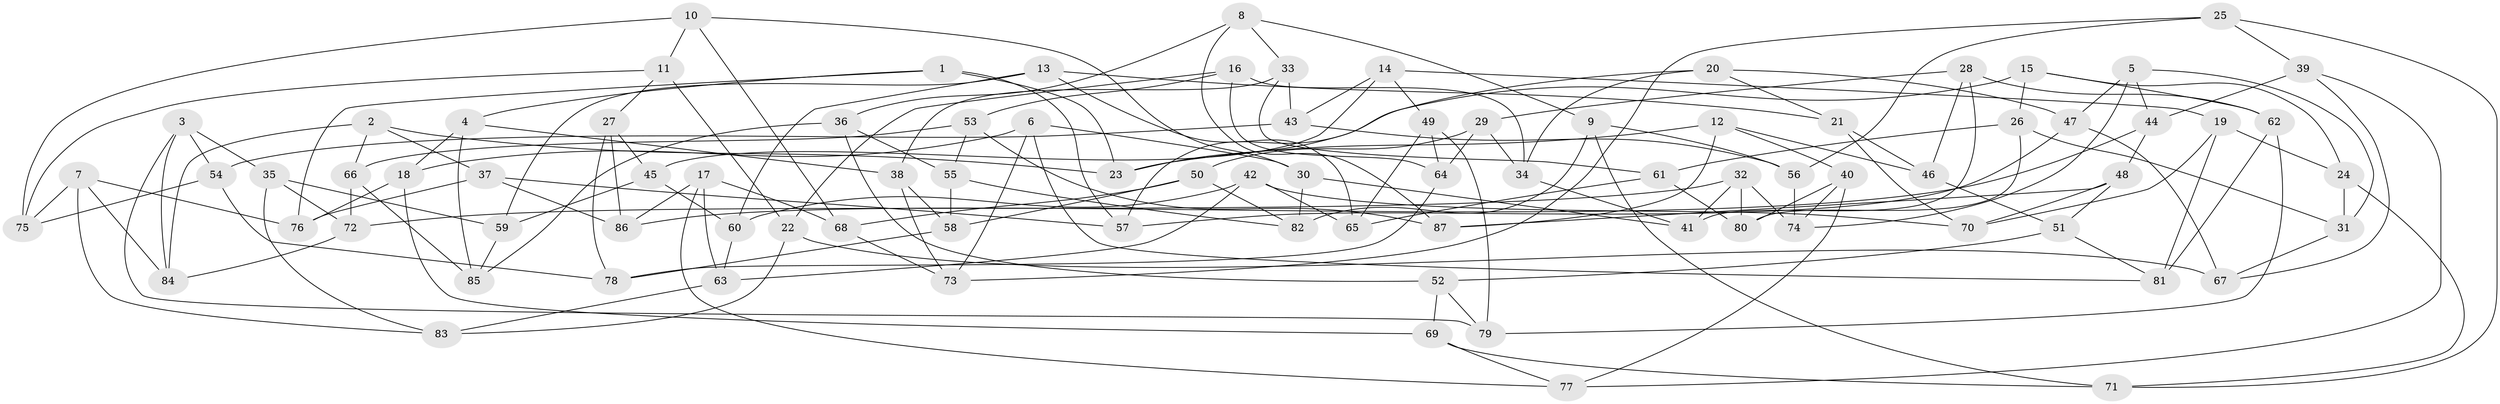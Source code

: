 // Generated by graph-tools (version 1.1) at 2025/26/03/09/25 03:26:59]
// undirected, 87 vertices, 174 edges
graph export_dot {
graph [start="1"]
  node [color=gray90,style=filled];
  1;
  2;
  3;
  4;
  5;
  6;
  7;
  8;
  9;
  10;
  11;
  12;
  13;
  14;
  15;
  16;
  17;
  18;
  19;
  20;
  21;
  22;
  23;
  24;
  25;
  26;
  27;
  28;
  29;
  30;
  31;
  32;
  33;
  34;
  35;
  36;
  37;
  38;
  39;
  40;
  41;
  42;
  43;
  44;
  45;
  46;
  47;
  48;
  49;
  50;
  51;
  52;
  53;
  54;
  55;
  56;
  57;
  58;
  59;
  60;
  61;
  62;
  63;
  64;
  65;
  66;
  67;
  68;
  69;
  70;
  71;
  72;
  73;
  74;
  75;
  76;
  77;
  78;
  79;
  80;
  81;
  82;
  83;
  84;
  85;
  86;
  87;
  1 -- 76;
  1 -- 23;
  1 -- 57;
  1 -- 4;
  2 -- 37;
  2 -- 84;
  2 -- 23;
  2 -- 66;
  3 -- 84;
  3 -- 79;
  3 -- 35;
  3 -- 54;
  4 -- 38;
  4 -- 18;
  4 -- 85;
  5 -- 74;
  5 -- 31;
  5 -- 47;
  5 -- 44;
  6 -- 73;
  6 -- 30;
  6 -- 81;
  6 -- 18;
  7 -- 76;
  7 -- 75;
  7 -- 84;
  7 -- 83;
  8 -- 87;
  8 -- 36;
  8 -- 9;
  8 -- 33;
  9 -- 56;
  9 -- 82;
  9 -- 71;
  10 -- 68;
  10 -- 30;
  10 -- 75;
  10 -- 11;
  11 -- 75;
  11 -- 22;
  11 -- 27;
  12 -- 40;
  12 -- 23;
  12 -- 46;
  12 -- 87;
  13 -- 65;
  13 -- 59;
  13 -- 60;
  13 -- 21;
  14 -- 45;
  14 -- 49;
  14 -- 19;
  14 -- 43;
  15 -- 24;
  15 -- 62;
  15 -- 23;
  15 -- 26;
  16 -- 34;
  16 -- 64;
  16 -- 53;
  16 -- 22;
  17 -- 86;
  17 -- 77;
  17 -- 63;
  17 -- 68;
  18 -- 69;
  18 -- 76;
  19 -- 81;
  19 -- 24;
  19 -- 70;
  20 -- 47;
  20 -- 34;
  20 -- 57;
  20 -- 21;
  21 -- 70;
  21 -- 46;
  22 -- 67;
  22 -- 83;
  24 -- 31;
  24 -- 71;
  25 -- 71;
  25 -- 56;
  25 -- 73;
  25 -- 39;
  26 -- 61;
  26 -- 80;
  26 -- 31;
  27 -- 45;
  27 -- 86;
  27 -- 78;
  28 -- 29;
  28 -- 46;
  28 -- 62;
  28 -- 41;
  29 -- 64;
  29 -- 34;
  29 -- 50;
  30 -- 82;
  30 -- 41;
  31 -- 67;
  32 -- 80;
  32 -- 74;
  32 -- 72;
  32 -- 41;
  33 -- 38;
  33 -- 61;
  33 -- 43;
  34 -- 41;
  35 -- 59;
  35 -- 72;
  35 -- 83;
  36 -- 85;
  36 -- 52;
  36 -- 55;
  37 -- 57;
  37 -- 76;
  37 -- 86;
  38 -- 73;
  38 -- 58;
  39 -- 44;
  39 -- 77;
  39 -- 67;
  40 -- 74;
  40 -- 77;
  40 -- 80;
  42 -- 63;
  42 -- 70;
  42 -- 60;
  42 -- 65;
  43 -- 56;
  43 -- 54;
  44 -- 48;
  44 -- 86;
  45 -- 60;
  45 -- 59;
  46 -- 51;
  47 -- 57;
  47 -- 67;
  48 -- 51;
  48 -- 70;
  48 -- 87;
  49 -- 65;
  49 -- 79;
  49 -- 64;
  50 -- 58;
  50 -- 68;
  50 -- 82;
  51 -- 81;
  51 -- 52;
  52 -- 79;
  52 -- 69;
  53 -- 87;
  53 -- 55;
  53 -- 66;
  54 -- 75;
  54 -- 78;
  55 -- 82;
  55 -- 58;
  56 -- 74;
  58 -- 78;
  59 -- 85;
  60 -- 63;
  61 -- 80;
  61 -- 65;
  62 -- 79;
  62 -- 81;
  63 -- 83;
  64 -- 78;
  66 -- 85;
  66 -- 72;
  68 -- 73;
  69 -- 71;
  69 -- 77;
  72 -- 84;
}
